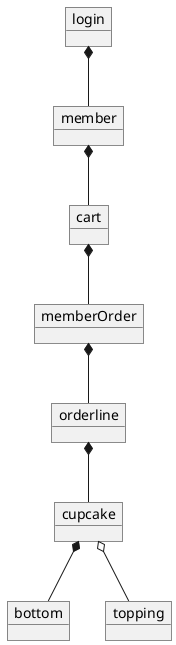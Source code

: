 @startuml
object login
object member
object memberOrder
object orderline
object cupcake
object bottom
object topping
object cart

member *-- cart
cart *-- memberOrder
login *-- member
memberOrder *-- orderline
orderline *-- cupcake
cupcake *-- bottom
cupcake o-- topping

@enduml